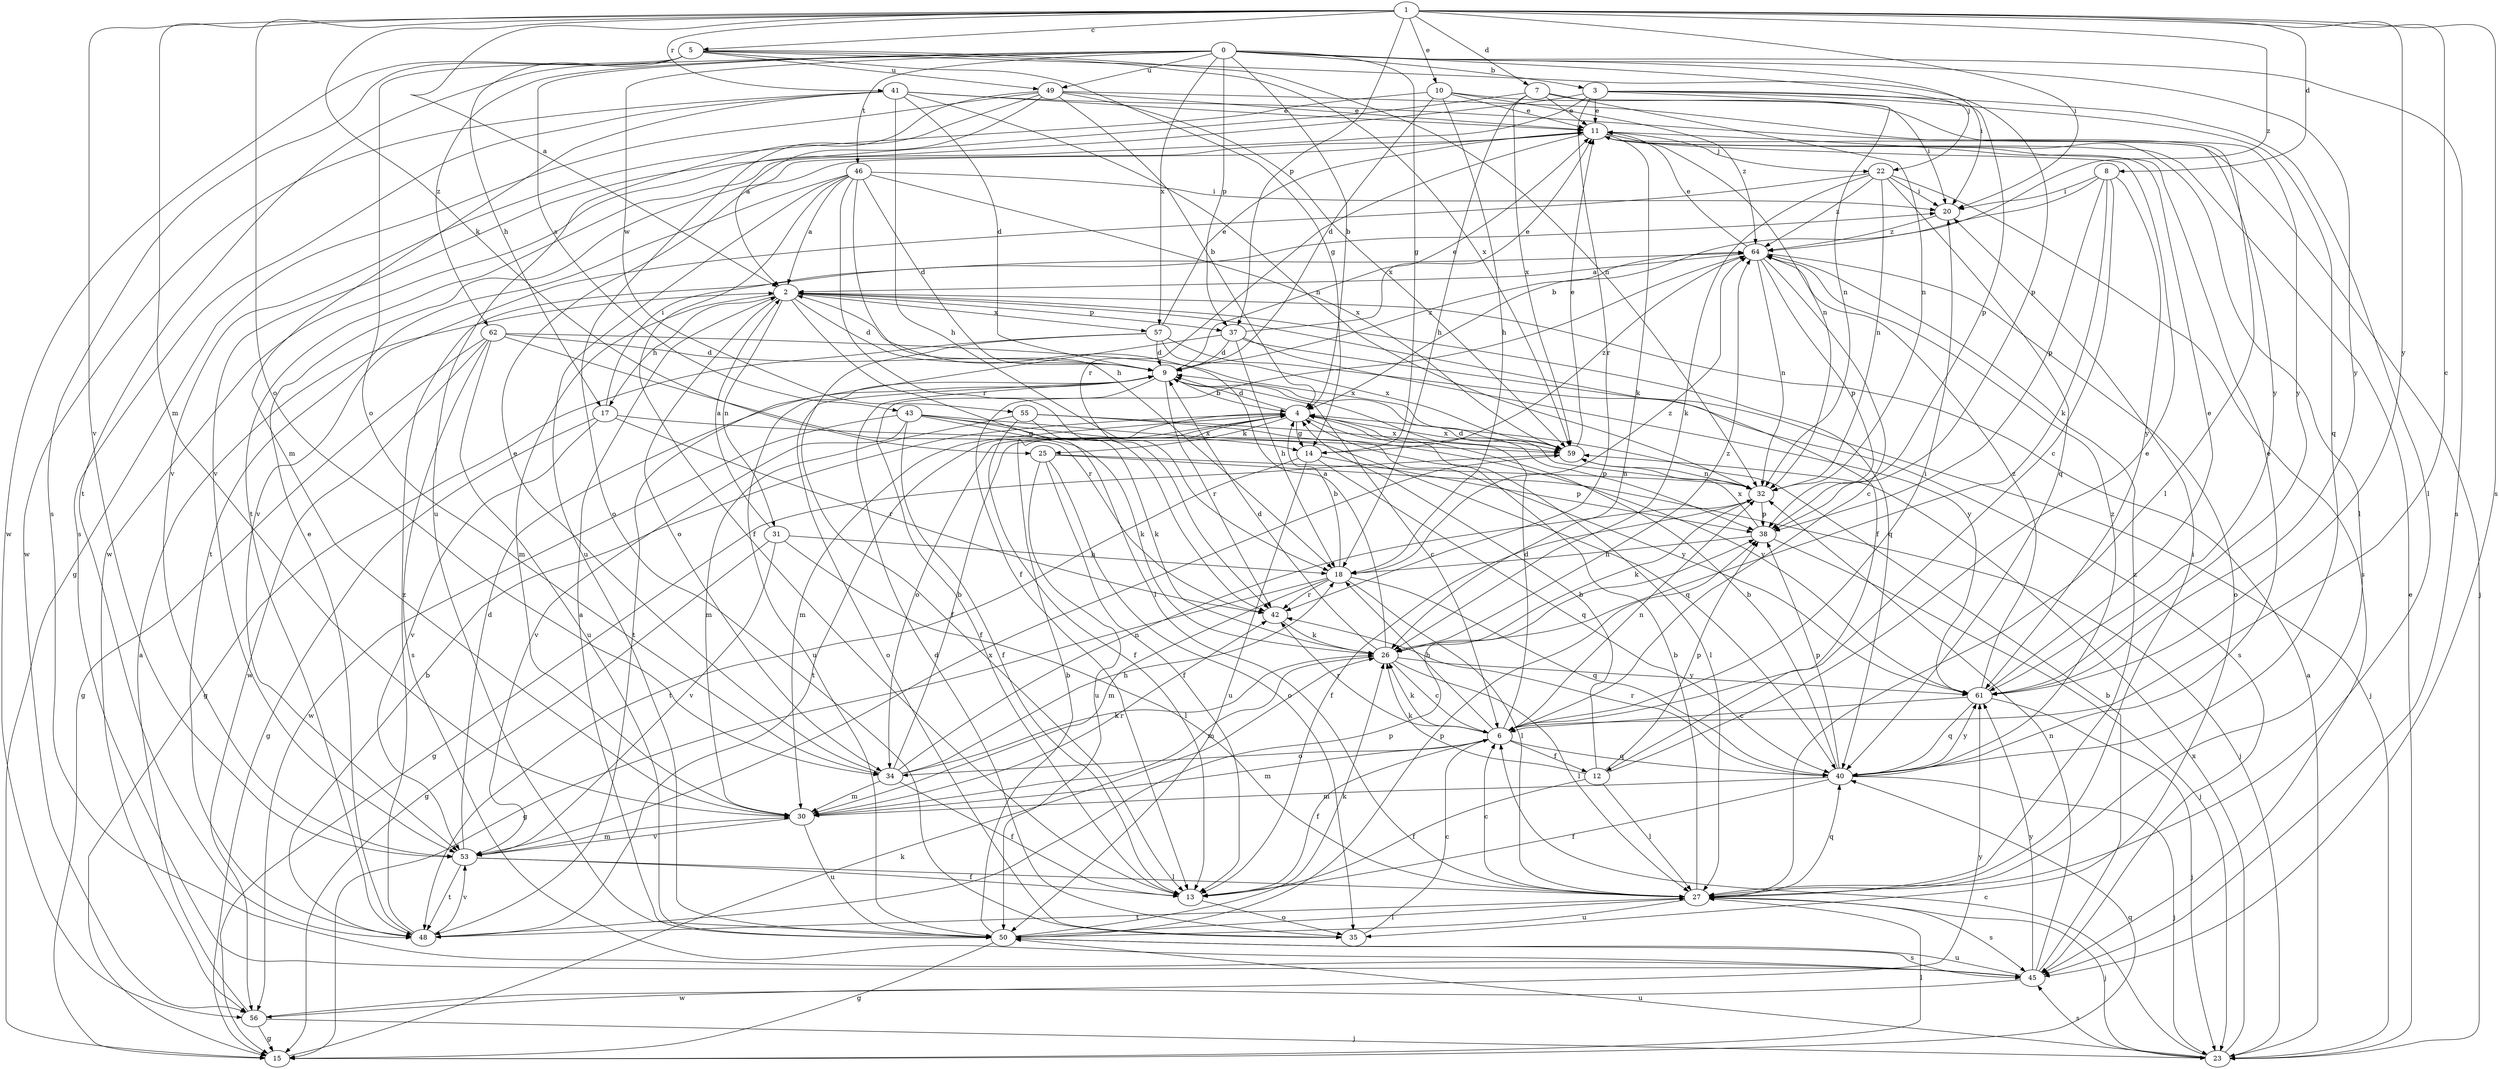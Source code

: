 strict digraph  {
0;
1;
2;
3;
4;
5;
6;
7;
8;
9;
10;
11;
12;
13;
14;
15;
17;
18;
20;
22;
23;
25;
26;
27;
30;
31;
32;
34;
35;
37;
38;
40;
41;
42;
43;
45;
46;
48;
49;
50;
53;
55;
56;
57;
59;
61;
62;
64;
0 -> 3  [label=b];
0 -> 4  [label=b];
0 -> 14  [label=g];
0 -> 20  [label=i];
0 -> 22  [label=j];
0 -> 37  [label=p];
0 -> 43  [label=s];
0 -> 45  [label=s];
0 -> 46  [label=t];
0 -> 48  [label=t];
0 -> 49  [label=u];
0 -> 55  [label=w];
0 -> 57  [label=x];
0 -> 61  [label=y];
0 -> 62  [label=z];
1 -> 2  [label=a];
1 -> 5  [label=c];
1 -> 6  [label=c];
1 -> 7  [label=d];
1 -> 8  [label=d];
1 -> 10  [label=e];
1 -> 20  [label=i];
1 -> 25  [label=k];
1 -> 30  [label=m];
1 -> 34  [label=o];
1 -> 37  [label=p];
1 -> 41  [label=r];
1 -> 45  [label=s];
1 -> 53  [label=v];
1 -> 61  [label=y];
1 -> 64  [label=z];
2 -> 9  [label=d];
2 -> 12  [label=f];
2 -> 17  [label=h];
2 -> 27  [label=l];
2 -> 30  [label=m];
2 -> 31  [label=n];
2 -> 34  [label=o];
2 -> 37  [label=p];
2 -> 40  [label=q];
2 -> 57  [label=x];
3 -> 11  [label=e];
3 -> 27  [label=l];
3 -> 32  [label=n];
3 -> 38  [label=p];
3 -> 40  [label=q];
3 -> 42  [label=r];
3 -> 48  [label=t];
3 -> 56  [label=w];
4 -> 9  [label=d];
4 -> 14  [label=g];
4 -> 25  [label=k];
4 -> 27  [label=l];
4 -> 30  [label=m];
4 -> 34  [label=o];
4 -> 38  [label=p];
4 -> 48  [label=t];
4 -> 59  [label=x];
5 -> 14  [label=g];
5 -> 17  [label=h];
5 -> 32  [label=n];
5 -> 34  [label=o];
5 -> 38  [label=p];
5 -> 45  [label=s];
5 -> 49  [label=u];
5 -> 56  [label=w];
5 -> 59  [label=x];
6 -> 9  [label=d];
6 -> 12  [label=f];
6 -> 13  [label=f];
6 -> 18  [label=h];
6 -> 20  [label=i];
6 -> 26  [label=k];
6 -> 30  [label=m];
6 -> 32  [label=n];
6 -> 34  [label=o];
6 -> 40  [label=q];
6 -> 42  [label=r];
7 -> 11  [label=e];
7 -> 18  [label=h];
7 -> 20  [label=i];
7 -> 32  [label=n];
7 -> 53  [label=v];
7 -> 59  [label=x];
8 -> 4  [label=b];
8 -> 6  [label=c];
8 -> 20  [label=i];
8 -> 26  [label=k];
8 -> 38  [label=p];
8 -> 61  [label=y];
9 -> 4  [label=b];
9 -> 6  [label=c];
9 -> 11  [label=e];
9 -> 13  [label=f];
9 -> 35  [label=o];
9 -> 42  [label=r];
9 -> 50  [label=u];
9 -> 64  [label=z];
10 -> 9  [label=d];
10 -> 11  [label=e];
10 -> 18  [label=h];
10 -> 53  [label=v];
10 -> 61  [label=y];
10 -> 64  [label=z];
11 -> 22  [label=j];
11 -> 23  [label=j];
11 -> 26  [label=k];
11 -> 27  [label=l];
11 -> 32  [label=n];
11 -> 42  [label=r];
12 -> 4  [label=b];
12 -> 11  [label=e];
12 -> 13  [label=f];
12 -> 26  [label=k];
12 -> 27  [label=l];
12 -> 38  [label=p];
13 -> 35  [label=o];
14 -> 38  [label=p];
14 -> 40  [label=q];
14 -> 48  [label=t];
14 -> 50  [label=u];
14 -> 64  [label=z];
15 -> 26  [label=k];
15 -> 27  [label=l];
15 -> 40  [label=q];
17 -> 14  [label=g];
17 -> 15  [label=g];
17 -> 20  [label=i];
17 -> 42  [label=r];
17 -> 53  [label=v];
18 -> 4  [label=b];
18 -> 15  [label=g];
18 -> 27  [label=l];
18 -> 30  [label=m];
18 -> 40  [label=q];
18 -> 42  [label=r];
18 -> 64  [label=z];
20 -> 64  [label=z];
22 -> 20  [label=i];
22 -> 26  [label=k];
22 -> 32  [label=n];
22 -> 40  [label=q];
22 -> 45  [label=s];
22 -> 53  [label=v];
22 -> 64  [label=z];
23 -> 2  [label=a];
23 -> 6  [label=c];
23 -> 11  [label=e];
23 -> 45  [label=s];
23 -> 50  [label=u];
23 -> 59  [label=x];
25 -> 13  [label=f];
25 -> 23  [label=j];
25 -> 32  [label=n];
25 -> 35  [label=o];
25 -> 50  [label=u];
26 -> 2  [label=a];
26 -> 6  [label=c];
26 -> 9  [label=d];
26 -> 27  [label=l];
26 -> 30  [label=m];
26 -> 61  [label=y];
26 -> 64  [label=z];
27 -> 4  [label=b];
27 -> 6  [label=c];
27 -> 20  [label=i];
27 -> 23  [label=j];
27 -> 40  [label=q];
27 -> 45  [label=s];
27 -> 48  [label=t];
27 -> 50  [label=u];
27 -> 64  [label=z];
30 -> 42  [label=r];
30 -> 50  [label=u];
30 -> 53  [label=v];
31 -> 2  [label=a];
31 -> 15  [label=g];
31 -> 18  [label=h];
31 -> 27  [label=l];
31 -> 53  [label=v];
32 -> 9  [label=d];
32 -> 13  [label=f];
32 -> 26  [label=k];
32 -> 38  [label=p];
34 -> 4  [label=b];
34 -> 11  [label=e];
34 -> 13  [label=f];
34 -> 18  [label=h];
34 -> 26  [label=k];
34 -> 30  [label=m];
34 -> 32  [label=n];
35 -> 6  [label=c];
35 -> 9  [label=d];
37 -> 9  [label=d];
37 -> 11  [label=e];
37 -> 18  [label=h];
37 -> 23  [label=j];
37 -> 48  [label=t];
37 -> 61  [label=y];
38 -> 18  [label=h];
38 -> 23  [label=j];
38 -> 59  [label=x];
40 -> 4  [label=b];
40 -> 11  [label=e];
40 -> 13  [label=f];
40 -> 23  [label=j];
40 -> 30  [label=m];
40 -> 38  [label=p];
40 -> 42  [label=r];
40 -> 61  [label=y];
40 -> 64  [label=z];
41 -> 9  [label=d];
41 -> 11  [label=e];
41 -> 18  [label=h];
41 -> 30  [label=m];
41 -> 32  [label=n];
41 -> 45  [label=s];
41 -> 56  [label=w];
41 -> 61  [label=y];
42 -> 26  [label=k];
43 -> 13  [label=f];
43 -> 26  [label=k];
43 -> 40  [label=q];
43 -> 53  [label=v];
43 -> 56  [label=w];
43 -> 59  [label=x];
43 -> 61  [label=y];
45 -> 4  [label=b];
45 -> 32  [label=n];
45 -> 50  [label=u];
45 -> 56  [label=w];
45 -> 61  [label=y];
46 -> 2  [label=a];
46 -> 9  [label=d];
46 -> 13  [label=f];
46 -> 18  [label=h];
46 -> 20  [label=i];
46 -> 42  [label=r];
46 -> 48  [label=t];
46 -> 50  [label=u];
46 -> 59  [label=x];
48 -> 4  [label=b];
48 -> 11  [label=e];
48 -> 38  [label=p];
48 -> 53  [label=v];
48 -> 64  [label=z];
49 -> 2  [label=a];
49 -> 4  [label=b];
49 -> 11  [label=e];
49 -> 15  [label=g];
49 -> 27  [label=l];
49 -> 35  [label=o];
49 -> 50  [label=u];
49 -> 59  [label=x];
50 -> 2  [label=a];
50 -> 4  [label=b];
50 -> 15  [label=g];
50 -> 26  [label=k];
50 -> 27  [label=l];
50 -> 38  [label=p];
50 -> 45  [label=s];
53 -> 9  [label=d];
53 -> 13  [label=f];
53 -> 27  [label=l];
53 -> 30  [label=m];
53 -> 48  [label=t];
53 -> 59  [label=x];
55 -> 13  [label=f];
55 -> 26  [label=k];
55 -> 30  [label=m];
55 -> 59  [label=x];
55 -> 61  [label=y];
56 -> 2  [label=a];
56 -> 15  [label=g];
56 -> 23  [label=j];
56 -> 61  [label=y];
57 -> 9  [label=d];
57 -> 11  [label=e];
57 -> 13  [label=f];
57 -> 15  [label=g];
57 -> 45  [label=s];
57 -> 59  [label=x];
59 -> 11  [label=e];
59 -> 15  [label=g];
59 -> 32  [label=n];
61 -> 6  [label=c];
61 -> 11  [label=e];
61 -> 23  [label=j];
61 -> 40  [label=q];
61 -> 64  [label=z];
62 -> 9  [label=d];
62 -> 15  [label=g];
62 -> 42  [label=r];
62 -> 45  [label=s];
62 -> 50  [label=u];
62 -> 56  [label=w];
62 -> 59  [label=x];
64 -> 2  [label=a];
64 -> 6  [label=c];
64 -> 11  [label=e];
64 -> 13  [label=f];
64 -> 32  [label=n];
64 -> 35  [label=o];
64 -> 38  [label=p];
}
